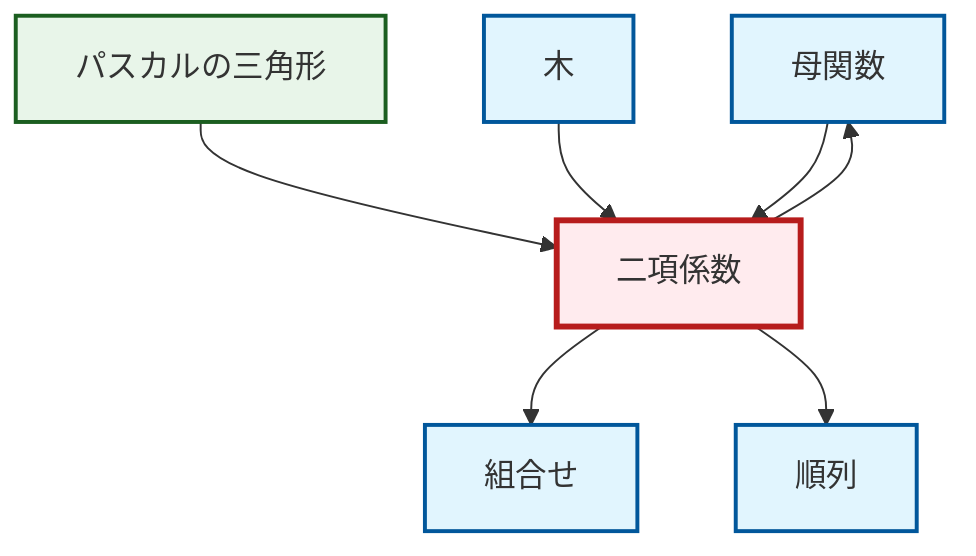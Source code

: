graph TD
    classDef definition fill:#e1f5fe,stroke:#01579b,stroke-width:2px
    classDef theorem fill:#f3e5f5,stroke:#4a148c,stroke-width:2px
    classDef axiom fill:#fff3e0,stroke:#e65100,stroke-width:2px
    classDef example fill:#e8f5e9,stroke:#1b5e20,stroke-width:2px
    classDef current fill:#ffebee,stroke:#b71c1c,stroke-width:3px
    def-generating-function["母関数"]:::definition
    def-tree["木"]:::definition
    def-combination["組合せ"]:::definition
    def-binomial-coefficient["二項係数"]:::definition
    def-permutation["順列"]:::definition
    ex-pascals-triangle["パスカルの三角形"]:::example
    ex-pascals-triangle --> def-binomial-coefficient
    def-binomial-coefficient --> def-combination
    def-tree --> def-binomial-coefficient
    def-binomial-coefficient --> def-permutation
    def-generating-function --> def-binomial-coefficient
    def-binomial-coefficient --> def-generating-function
    class def-binomial-coefficient current